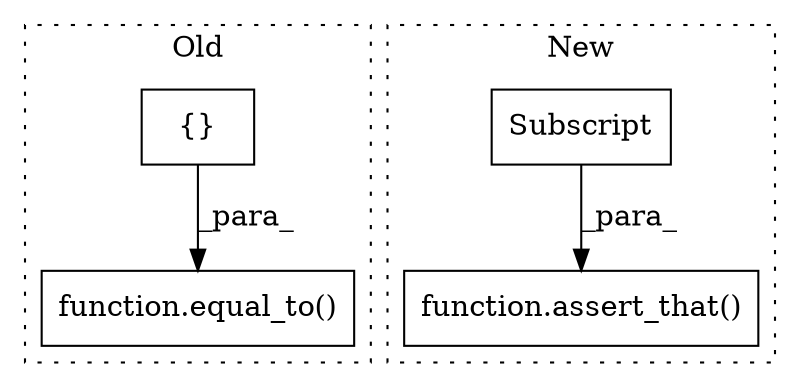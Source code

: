 digraph G {
subgraph cluster0 {
1 [label="function.equal_to()" a="75" s="1808,1819" l="9,1" shape="box"];
4 [label="{}" a="95" s="1817,1818" l="2,1" shape="box"];
label = "Old";
style="dotted";
}
subgraph cluster1 {
2 [label="Subscript" a="63" s="1947,0" l="26,0" shape="box"];
3 [label="function.assert_that()" a="75" s="1935,1987" l="12,1" shape="box"];
label = "New";
style="dotted";
}
2 -> 3 [label="_para_"];
4 -> 1 [label="_para_"];
}